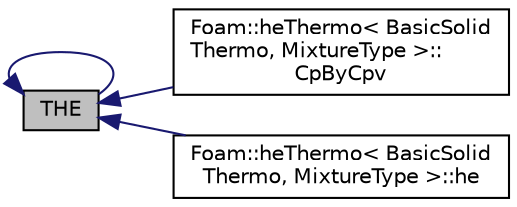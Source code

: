digraph "THE"
{
  bgcolor="transparent";
  edge [fontname="Helvetica",fontsize="10",labelfontname="Helvetica",labelfontsize="10"];
  node [fontname="Helvetica",fontsize="10",shape=record];
  rankdir="LR";
  Node35 [label="THE",height=0.2,width=0.4,color="black", fillcolor="grey75", style="filled", fontcolor="black"];
  Node35 -> Node36 [dir="back",color="midnightblue",fontsize="10",style="solid",fontname="Helvetica"];
  Node36 [label="Foam::heThermo\< BasicSolid\lThermo, MixtureType \>::\lCpByCpv",height=0.2,width=0.4,color="black",URL="$a31021.html#a89059e91ea9b67427f9143f9f3f85a3f",tooltip="Heat capacity ratio []. "];
  Node35 -> Node37 [dir="back",color="midnightblue",fontsize="10",style="solid",fontname="Helvetica"];
  Node37 [label="Foam::heThermo\< BasicSolid\lThermo, MixtureType \>::he",height=0.2,width=0.4,color="black",URL="$a31021.html#a51e4b78e8fa1d1a773486d834cb2be8e",tooltip="Enthalpy/Internal energy [J/kg]. "];
  Node35 -> Node35 [dir="back",color="midnightblue",fontsize="10",style="solid",fontname="Helvetica"];
}
